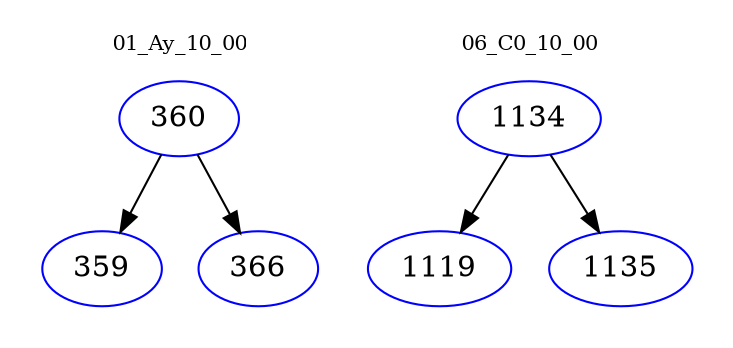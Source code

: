 digraph{
subgraph cluster_0 {
color = white
label = "01_Ay_10_00";
fontsize=10;
T0_360 [label="360", color="blue"]
T0_360 -> T0_359 [color="black"]
T0_359 [label="359", color="blue"]
T0_360 -> T0_366 [color="black"]
T0_366 [label="366", color="blue"]
}
subgraph cluster_1 {
color = white
label = "06_C0_10_00";
fontsize=10;
T1_1134 [label="1134", color="blue"]
T1_1134 -> T1_1119 [color="black"]
T1_1119 [label="1119", color="blue"]
T1_1134 -> T1_1135 [color="black"]
T1_1135 [label="1135", color="blue"]
}
}
